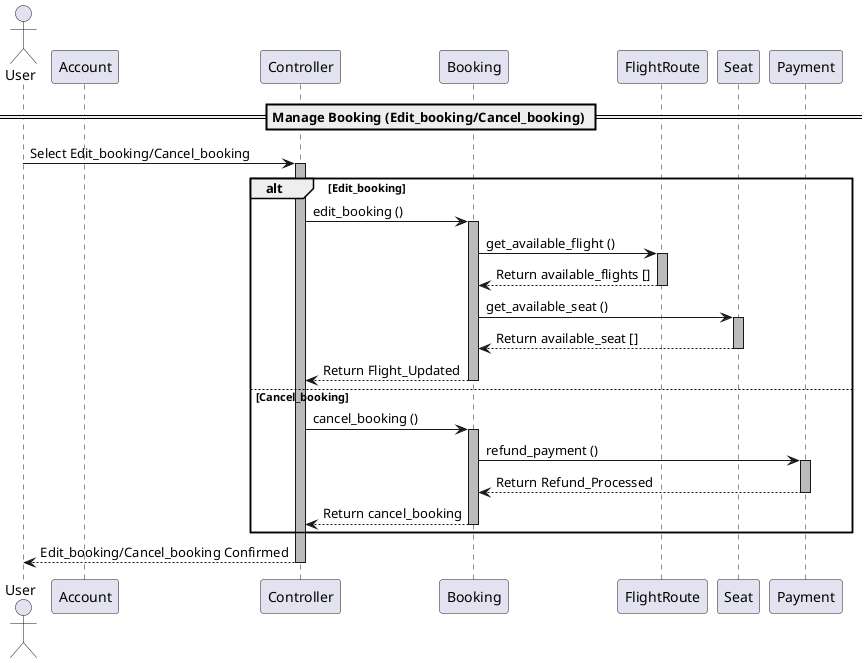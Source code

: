 @startuml
actor "User" as user
participant Account
participant Controller
participant Booking
participant FlightRoute
participant Seat
participant Payment

== Manage Booking (Edit_booking/Cancel_booking) ==

user -> Controller: Select Edit_booking/Cancel_booking
activate Controller #BBBBBB
alt Edit_booking
    Controller -> Booking: edit_booking ()
    activate Booking #BBBBBB
    Booking -> FlightRoute: get_available_flight ()
    activate FlightRoute #BBBBBB
    FlightRoute --> Booking: Return available_flights []
    deactivate FlightRoute

    Booking -> Seat:get_available_seat ()
    activate Seat #BBBBBB
    Seat --> Booking:Return available_seat []
    deactivate Seat
    Booking --> Controller: Return Flight_Updated
    deactivate Booking

else Cancel_booking
    Controller -> Booking: cancel_booking ()
    activate Booking #BBBBBB
    Booking -> Payment: refund_payment ()
    activate Payment #BBBBBB
    Payment --> Booking: Return Refund_Processed
    deactivate Payment
    Booking --> Controller: Return cancel_booking
    deactivate Booking
end

Controller -->user: Edit_booking/Cancel_booking Confirmed
deactivate Controller
@enduml
